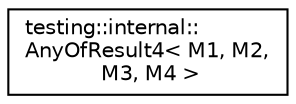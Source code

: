 digraph "Graphical Class Hierarchy"
{
  edge [fontname="Helvetica",fontsize="10",labelfontname="Helvetica",labelfontsize="10"];
  node [fontname="Helvetica",fontsize="10",shape=record];
  rankdir="LR";
  Node1 [label="testing::internal::\lAnyOfResult4\< M1, M2,\l M3, M4 \>",height=0.2,width=0.4,color="black", fillcolor="white", style="filled",URL="$structtesting_1_1internal_1_1_any_of_result4.html"];
}
